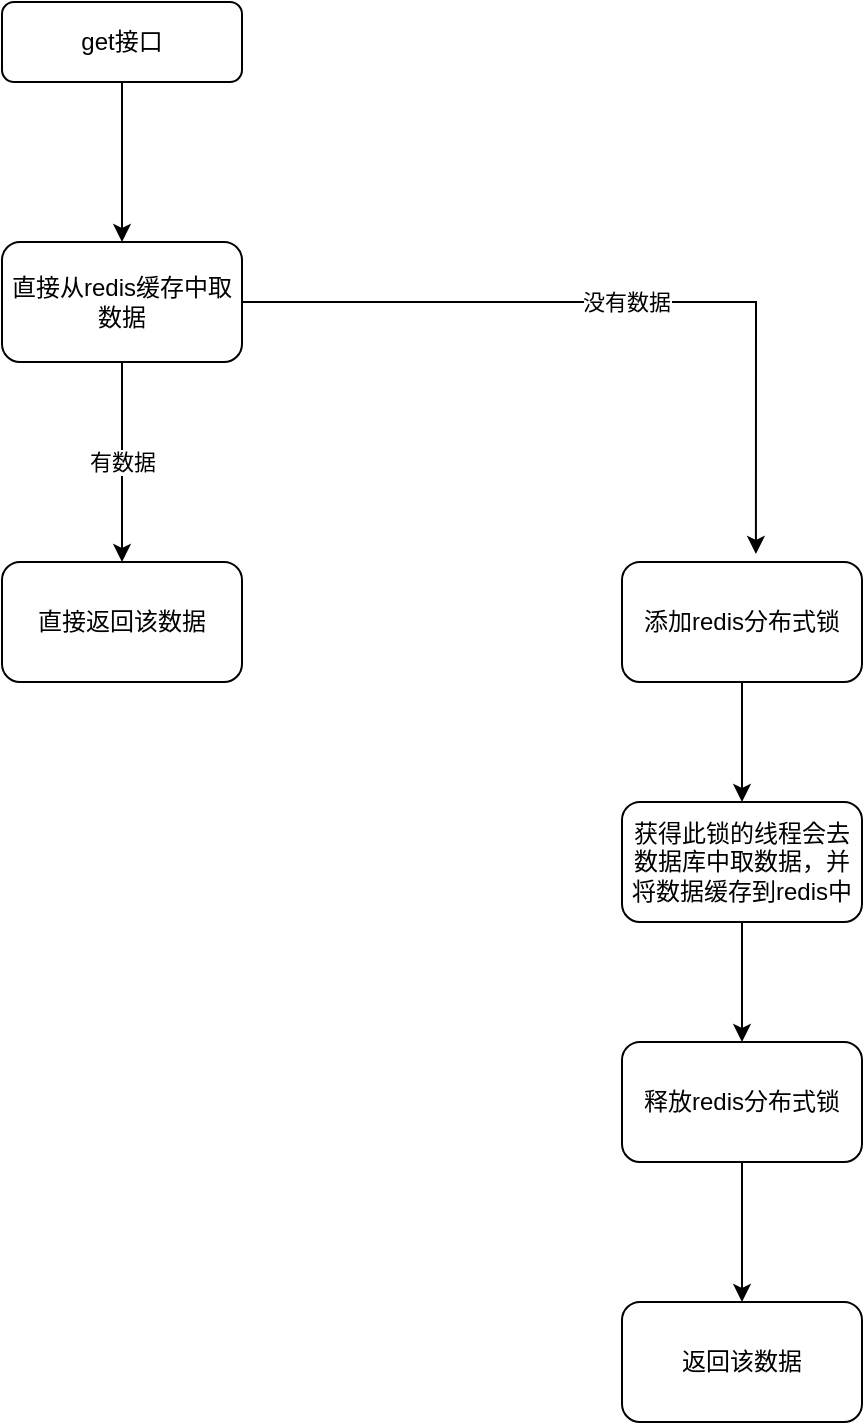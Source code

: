 <mxfile version="14.6.12" type="github"><diagram id="C5RBs43oDa-KdzZeNtuy" name="Page-1"><mxGraphModel dx="1422" dy="763" grid="1" gridSize="10" guides="1" tooltips="1" connect="1" arrows="1" fold="1" page="1" pageScale="1" pageWidth="827" pageHeight="1169" math="0" shadow="0"><root><mxCell id="WIyWlLk6GJQsqaUBKTNV-0"/><mxCell id="WIyWlLk6GJQsqaUBKTNV-1" parent="WIyWlLk6GJQsqaUBKTNV-0"/><mxCell id="cEIBkgwO9S1BXHAtEz54-1" style="edgeStyle=orthogonalEdgeStyle;rounded=0;orthogonalLoop=1;jettySize=auto;html=1;" parent="WIyWlLk6GJQsqaUBKTNV-1" source="WIyWlLk6GJQsqaUBKTNV-3" target="cEIBkgwO9S1BXHAtEz54-0" edge="1"><mxGeometry relative="1" as="geometry"/></mxCell><mxCell id="WIyWlLk6GJQsqaUBKTNV-3" value="get接口" style="rounded=1;whiteSpace=wrap;html=1;fontSize=12;glass=0;strokeWidth=1;shadow=0;" parent="WIyWlLk6GJQsqaUBKTNV-1" vertex="1"><mxGeometry x="160" y="80" width="120" height="40" as="geometry"/></mxCell><mxCell id="cEIBkgwO9S1BXHAtEz54-4" value="有数据" style="edgeStyle=orthogonalEdgeStyle;rounded=0;orthogonalLoop=1;jettySize=auto;html=1;entryX=0.5;entryY=0;entryDx=0;entryDy=0;" parent="WIyWlLk6GJQsqaUBKTNV-1" source="cEIBkgwO9S1BXHAtEz54-0" target="cEIBkgwO9S1BXHAtEz54-3" edge="1"><mxGeometry relative="1" as="geometry"/></mxCell><mxCell id="cEIBkgwO9S1BXHAtEz54-6" value="没有数据" style="edgeStyle=orthogonalEdgeStyle;rounded=0;orthogonalLoop=1;jettySize=auto;html=1;exitX=1;exitY=0.5;exitDx=0;exitDy=0;entryX=0.558;entryY=-0.067;entryDx=0;entryDy=0;entryPerimeter=0;" parent="WIyWlLk6GJQsqaUBKTNV-1" source="cEIBkgwO9S1BXHAtEz54-0" target="cEIBkgwO9S1BXHAtEz54-2" edge="1"><mxGeometry relative="1" as="geometry"/></mxCell><mxCell id="cEIBkgwO9S1BXHAtEz54-0" value="&lt;span&gt;直接从&lt;span lang=&quot;EN-US&quot;&gt;redis&lt;/span&gt;缓存中取数据&lt;/span&gt;" style="rounded=1;whiteSpace=wrap;html=1;" parent="WIyWlLk6GJQsqaUBKTNV-1" vertex="1"><mxGeometry x="160" y="200" width="120" height="60" as="geometry"/></mxCell><mxCell id="cEIBkgwO9S1BXHAtEz54-9" style="edgeStyle=orthogonalEdgeStyle;rounded=0;orthogonalLoop=1;jettySize=auto;html=1;" parent="WIyWlLk6GJQsqaUBKTNV-1" source="cEIBkgwO9S1BXHAtEz54-2" target="cEIBkgwO9S1BXHAtEz54-7" edge="1"><mxGeometry relative="1" as="geometry"/></mxCell><mxCell id="cEIBkgwO9S1BXHAtEz54-2" value="添加redis分布式锁" style="rounded=1;whiteSpace=wrap;html=1;" parent="WIyWlLk6GJQsqaUBKTNV-1" vertex="1"><mxGeometry x="470" y="360" width="120" height="60" as="geometry"/></mxCell><mxCell id="cEIBkgwO9S1BXHAtEz54-3" value="直接返回该数据" style="rounded=1;whiteSpace=wrap;html=1;" parent="WIyWlLk6GJQsqaUBKTNV-1" vertex="1"><mxGeometry x="160" y="360" width="120" height="60" as="geometry"/></mxCell><mxCell id="cEIBkgwO9S1BXHAtEz54-10" style="edgeStyle=orthogonalEdgeStyle;rounded=0;orthogonalLoop=1;jettySize=auto;html=1;entryX=0.5;entryY=0;entryDx=0;entryDy=0;" parent="WIyWlLk6GJQsqaUBKTNV-1" source="cEIBkgwO9S1BXHAtEz54-7" target="cEIBkgwO9S1BXHAtEz54-8" edge="1"><mxGeometry relative="1" as="geometry"/></mxCell><mxCell id="cEIBkgwO9S1BXHAtEz54-7" value="&lt;span&gt;获得此锁的线程会去数据库中取数据，并将数据缓存到&lt;span lang=&quot;EN-US&quot;&gt;redis&lt;/span&gt;中&lt;/span&gt;" style="rounded=1;whiteSpace=wrap;html=1;" parent="WIyWlLk6GJQsqaUBKTNV-1" vertex="1"><mxGeometry x="470" y="480" width="120" height="60" as="geometry"/></mxCell><mxCell id="cEIBkgwO9S1BXHAtEz54-12" style="edgeStyle=orthogonalEdgeStyle;rounded=0;orthogonalLoop=1;jettySize=auto;html=1;entryX=0.5;entryY=0;entryDx=0;entryDy=0;" parent="WIyWlLk6GJQsqaUBKTNV-1" source="cEIBkgwO9S1BXHAtEz54-8" target="cEIBkgwO9S1BXHAtEz54-11" edge="1"><mxGeometry relative="1" as="geometry"/></mxCell><mxCell id="cEIBkgwO9S1BXHAtEz54-8" value="释放redis分布式锁" style="rounded=1;whiteSpace=wrap;html=1;" parent="WIyWlLk6GJQsqaUBKTNV-1" vertex="1"><mxGeometry x="470" y="600" width="120" height="60" as="geometry"/></mxCell><mxCell id="cEIBkgwO9S1BXHAtEz54-11" value="返回该数据" style="rounded=1;whiteSpace=wrap;html=1;" parent="WIyWlLk6GJQsqaUBKTNV-1" vertex="1"><mxGeometry x="470" y="730" width="120" height="60" as="geometry"/></mxCell></root></mxGraphModel></diagram></mxfile>